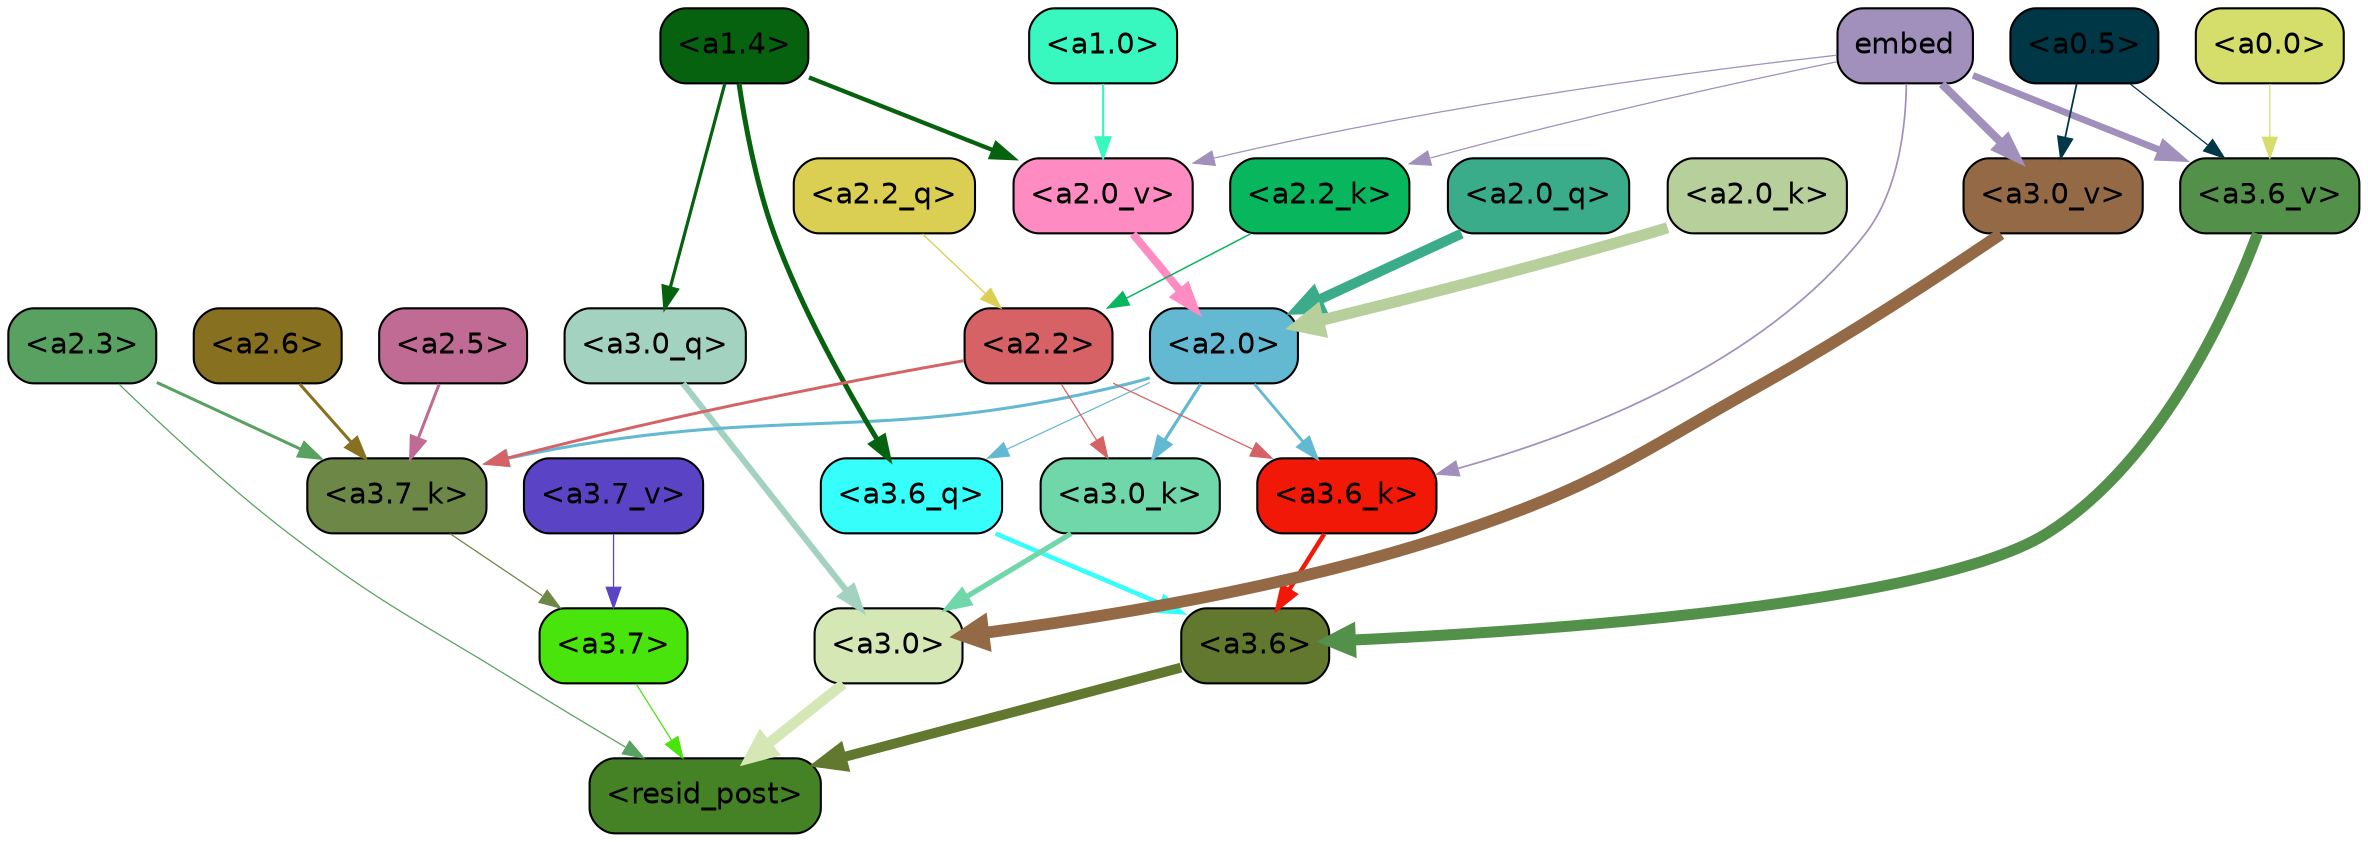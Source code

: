 strict digraph "" {
	graph [bgcolor=transparent,
		layout=dot,
		overlap=false,
		splines=true
	];
	"<a3.7>"	[color=black,
		fillcolor="#48e40b",
		fontname=Helvetica,
		shape=box,
		style="filled, rounded"];
	"<resid_post>"	[color=black,
		fillcolor="#458226",
		fontname=Helvetica,
		shape=box,
		style="filled, rounded"];
	"<a3.7>" -> "<resid_post>"	[color="#48e40b",
		penwidth=0.6];
	"<a3.6>"	[color=black,
		fillcolor="#62782e",
		fontname=Helvetica,
		shape=box,
		style="filled, rounded"];
	"<a3.6>" -> "<resid_post>"	[color="#62782e",
		penwidth=4.749041676521301];
	"<a3.0>"	[color=black,
		fillcolor="#d4e7b5",
		fontname=Helvetica,
		shape=box,
		style="filled, rounded"];
	"<a3.0>" -> "<resid_post>"	[color="#d4e7b5",
		penwidth=5.004215121269226];
	"<a2.3>"	[color=black,
		fillcolor="#59a160",
		fontname=Helvetica,
		shape=box,
		style="filled, rounded"];
	"<a2.3>" -> "<resid_post>"	[color="#59a160",
		penwidth=0.6];
	"<a3.7_k>"	[color=black,
		fillcolor="#6d8746",
		fontname=Helvetica,
		shape=box,
		style="filled, rounded"];
	"<a2.3>" -> "<a3.7_k>"	[color="#59a160",
		penwidth=1.4559586644172668];
	"<a3.6_q>"	[color=black,
		fillcolor="#35fefb",
		fontname=Helvetica,
		shape=box,
		style="filled, rounded"];
	"<a3.6_q>" -> "<a3.6>"	[color="#35fefb",
		penwidth=2.199681341648102];
	"<a3.0_q>"	[color=black,
		fillcolor="#a4d2c0",
		fontname=Helvetica,
		shape=box,
		style="filled, rounded"];
	"<a3.0_q>" -> "<a3.0>"	[color="#a4d2c0",
		penwidth=2.9459195733070374];
	"<a3.7_k>" -> "<a3.7>"	[color="#6d8746",
		penwidth=0.6];
	"<a3.6_k>"	[color=black,
		fillcolor="#f21808",
		fontname=Helvetica,
		shape=box,
		style="filled, rounded"];
	"<a3.6_k>" -> "<a3.6>"	[color="#f21808",
		penwidth=2.13908451795578];
	"<a3.0_k>"	[color=black,
		fillcolor="#70d7ab",
		fontname=Helvetica,
		shape=box,
		style="filled, rounded"];
	"<a3.0_k>" -> "<a3.0>"	[color="#70d7ab",
		penwidth=2.520303964614868];
	"<a3.7_v>"	[color=black,
		fillcolor="#5b43c5",
		fontname=Helvetica,
		shape=box,
		style="filled, rounded"];
	"<a3.7_v>" -> "<a3.7>"	[color="#5b43c5",
		penwidth=0.6];
	"<a3.6_v>"	[color=black,
		fillcolor="#539049",
		fontname=Helvetica,
		shape=box,
		style="filled, rounded"];
	"<a3.6_v>" -> "<a3.6>"	[color="#539049",
		penwidth=5.297133803367615];
	"<a3.0_v>"	[color=black,
		fillcolor="#946946",
		fontname=Helvetica,
		shape=box,
		style="filled, rounded"];
	"<a3.0_v>" -> "<a3.0>"	[color="#946946",
		penwidth=5.680712580680847];
	"<a2.0>"	[color=black,
		fillcolor="#64b9d2",
		fontname=Helvetica,
		shape=box,
		style="filled, rounded"];
	"<a2.0>" -> "<a3.6_q>"	[color="#64b9d2",
		penwidth=0.6];
	"<a2.0>" -> "<a3.7_k>"	[color="#64b9d2",
		penwidth=1.4582423567771912];
	"<a2.0>" -> "<a3.6_k>"	[color="#64b9d2",
		penwidth=1.3792681694030762];
	"<a2.0>" -> "<a3.0_k>"	[color="#64b9d2",
		penwidth=1.5433646440505981];
	"<a1.4>"	[color=black,
		fillcolor="#07620f",
		fontname=Helvetica,
		shape=box,
		style="filled, rounded"];
	"<a1.4>" -> "<a3.6_q>"	[color="#07620f",
		penwidth=2.407962203025818];
	"<a1.4>" -> "<a3.0_q>"	[color="#07620f",
		penwidth=1.5490156412124634];
	"<a2.0_v>"	[color=black,
		fillcolor="#fe8bc1",
		fontname=Helvetica,
		shape=box,
		style="filled, rounded"];
	"<a1.4>" -> "<a2.0_v>"	[color="#07620f",
		penwidth=2.058677911758423];
	"<a2.6>"	[color=black,
		fillcolor="#87701f",
		fontname=Helvetica,
		shape=box,
		style="filled, rounded"];
	"<a2.6>" -> "<a3.7_k>"	[color="#87701f",
		penwidth=1.468173325061798];
	"<a2.5>"	[color=black,
		fillcolor="#c06b94",
		fontname=Helvetica,
		shape=box,
		style="filled, rounded"];
	"<a2.5>" -> "<a3.7_k>"	[color="#c06b94",
		penwidth=1.457568109035492];
	"<a2.2>"	[color=black,
		fillcolor="#d66266",
		fontname=Helvetica,
		shape=box,
		style="filled, rounded"];
	"<a2.2>" -> "<a3.7_k>"	[color="#d66266",
		penwidth=1.4199435114860535];
	"<a2.2>" -> "<a3.6_k>"	[color="#d66266",
		penwidth=0.6];
	"<a2.2>" -> "<a3.0_k>"	[color="#d66266",
		penwidth=0.6];
	embed	[color=black,
		fillcolor="#a190bc",
		fontname=Helvetica,
		shape=box,
		style="filled, rounded"];
	embed -> "<a3.6_k>"	[color="#a190bc",
		penwidth=0.8273519277572632];
	embed -> "<a3.6_v>"	[color="#a190bc",
		penwidth=3.2414157912135124];
	embed -> "<a3.0_v>"	[color="#a190bc",
		penwidth=3.929257571697235];
	"<a2.2_k>"	[color=black,
		fillcolor="#08b65d",
		fontname=Helvetica,
		shape=box,
		style="filled, rounded"];
	embed -> "<a2.2_k>"	[color="#a190bc",
		penwidth=0.6];
	embed -> "<a2.0_v>"	[color="#a190bc",
		penwidth=0.6];
	"<a0.5>"	[color=black,
		fillcolor="#003747",
		fontname=Helvetica,
		shape=box,
		style="filled, rounded"];
	"<a0.5>" -> "<a3.6_v>"	[color="#003747",
		penwidth=0.6];
	"<a0.5>" -> "<a3.0_v>"	[color="#003747",
		penwidth=0.8535017371177673];
	"<a0.0>"	[color=black,
		fillcolor="#d5dd6b",
		fontname=Helvetica,
		shape=box,
		style="filled, rounded"];
	"<a0.0>" -> "<a3.6_v>"	[color="#d5dd6b",
		penwidth=0.6];
	"<a2.2_q>"	[color=black,
		fillcolor="#dbcf53",
		fontname=Helvetica,
		shape=box,
		style="filled, rounded"];
	"<a2.2_q>" -> "<a2.2>"	[color="#dbcf53",
		penwidth=0.6301735639572144];
	"<a2.0_q>"	[color=black,
		fillcolor="#3bac89",
		fontname=Helvetica,
		shape=box,
		style="filled, rounded"];
	"<a2.0_q>" -> "<a2.0>"	[color="#3bac89",
		penwidth=4.832814455032349];
	"<a2.2_k>" -> "<a2.2>"	[color="#08b65d",
		penwidth=0.7200896441936493];
	"<a2.0_k>"	[color=black,
		fillcolor="#b7cf9a",
		fontname=Helvetica,
		shape=box,
		style="filled, rounded"];
	"<a2.0_k>" -> "<a2.0>"	[color="#b7cf9a",
		penwidth=5.423068851232529];
	"<a2.0_v>" -> "<a2.0>"	[color="#fe8bc1",
		penwidth=3.7890332341194153];
	"<a1.0>"	[color=black,
		fillcolor="#38f8bf",
		fontname=Helvetica,
		shape=box,
		style="filled, rounded"];
	"<a1.0>" -> "<a2.0_v>"	[color="#38f8bf",
		penwidth=1.041085124015808];
}

